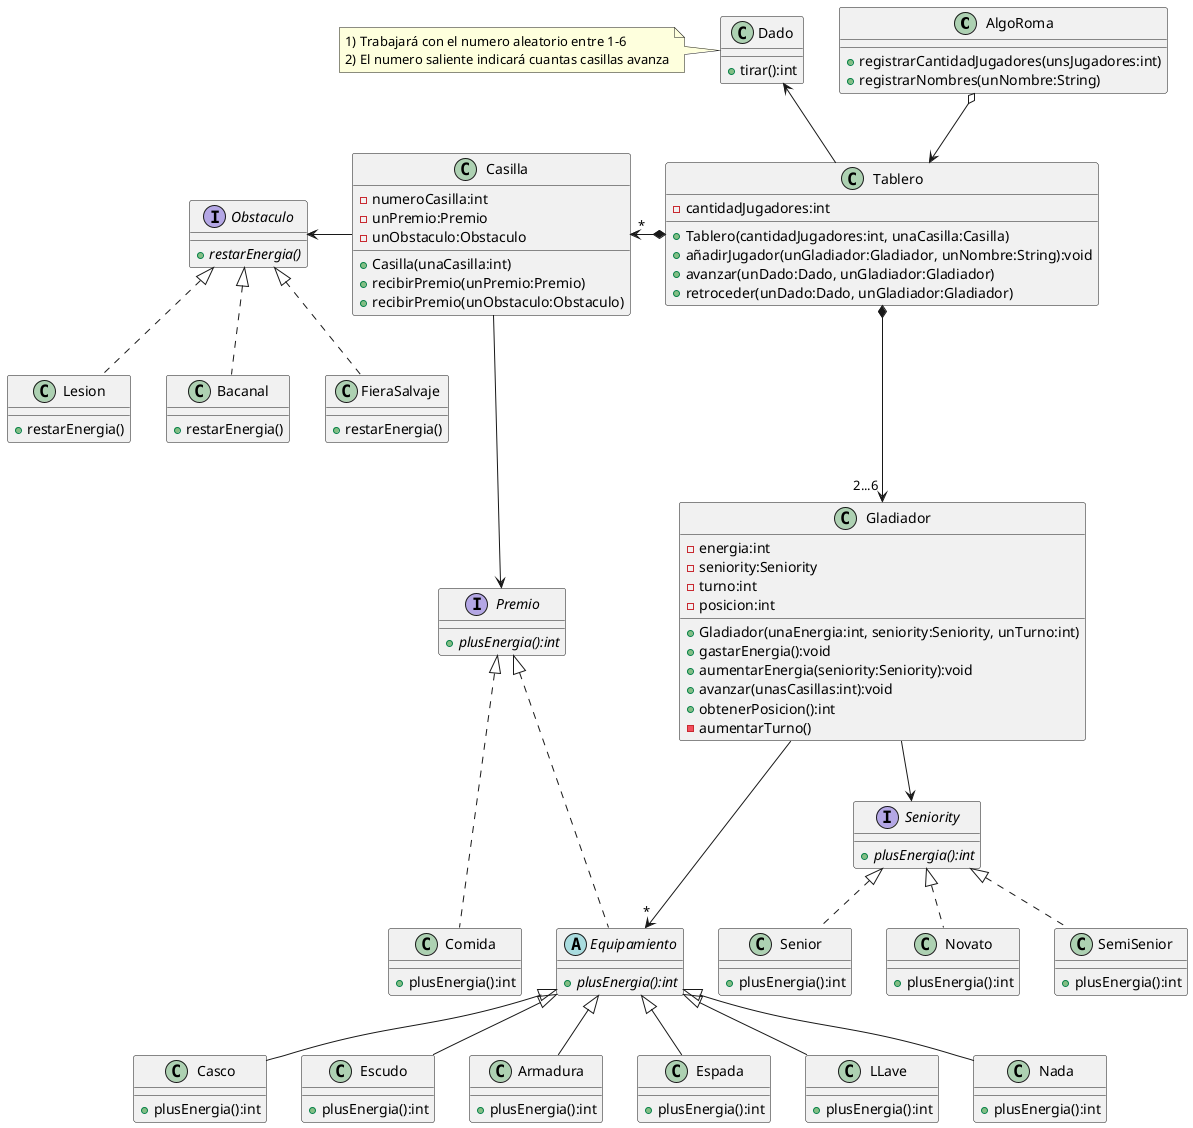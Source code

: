 @startuml


class   AlgoRoma{
    +registrarCantidadJugadores(unsJugadores:int)
    +registrarNombres(unNombre:String)
}


class Gladiador{
    -energia:int
    -seniority:Seniority
    -turno:int
    -posicion:int
    +Gladiador(unaEnergia:int, seniority:Seniority, unTurno:int)
    +gastarEnergia():void
    +aumentarEnergia(seniority:Seniority):void
    +avanzar(unasCasillas:int):void
    +obtenerPosicion():int
    -aumentarTurno()

}


class Tablero{
    -cantidadJugadores:int
    +Tablero(cantidadJugadores:int, unaCasilla:Casilla)
    +añadirJugador(unGladiador:Gladiador, unNombre:String):void
    +avanzar(unDado:Dado, unGladiador:Gladiador)
    +retroceder(unDado:Dado, unGladiador:Gladiador)
}


class Dado{
    +tirar():int
}
note left: 1) Trabajará con el numero aleatorio entre 1-6\n2) El numero saliente indicará cuantas casillas avanza


interface Premio{
    +{abstract}plusEnergia():int
}

interface  Obstaculo{
    +{abstract}restarEnergia()
}
class Bacanal{
    +restarEnergia()
}
class FieraSalvaje{
    +restarEnergia()
}
class Lesion{
    +restarEnergia()
}


interface  Seniority{

    +{abstract}plusEnergia():int

}
class Novato{
    +plusEnergia():int
}
class SemiSenior{
    +plusEnergia():int
}
class Senior{
    +plusEnergia():int
}


abstract class  Equipamiento{
    +{abstract}plusEnergia():int
}
class Casco{
    +plusEnergia():int
}
class Escudo{
    +plusEnergia():int
}
class Armadura{
    +plusEnergia():int
}
class Espada{
    +plusEnergia():int
}
class LLave{
    +plusEnergia():int
}
class Nada{
    +plusEnergia():int
}

class Comida{
    +plusEnergia():int
}

class Casilla{
    -numeroCasilla:int
    -unPremio:Premio
    -unObstaculo:Obstaculo
    +Casilla(unaCasilla:int)
    +recibirPremio(unPremio:Premio)
    +recibirPremio(unObstaculo:Obstaculo)
}


Tablero *-left->"*"Casilla
Tablero *--->"2...6 "Gladiador
AlgoRoma o--> Tablero
Tablero -up-> Dado

Casilla --left-> Obstaculo
Casilla ---> Premio
Gladiador --> Seniority

Premio <|... Comida
Premio <|... Equipamiento

Equipamiento <|-- Casco
Equipamiento <|-- Escudo
Equipamiento <|-- Armadura
Equipamiento <|-- Espada
Equipamiento <|-- LLave
Equipamiento <|-- Nada

Obstaculo <|.. Bacanal
Obstaculo <|.. FieraSalvaje
Obstaculo <|.. Lesion

Seniority <|.. Novato
Seniority <|.. SemiSenior
Seniority <|.. Senior

Gladiador -> "*"Equipamiento

@enduml